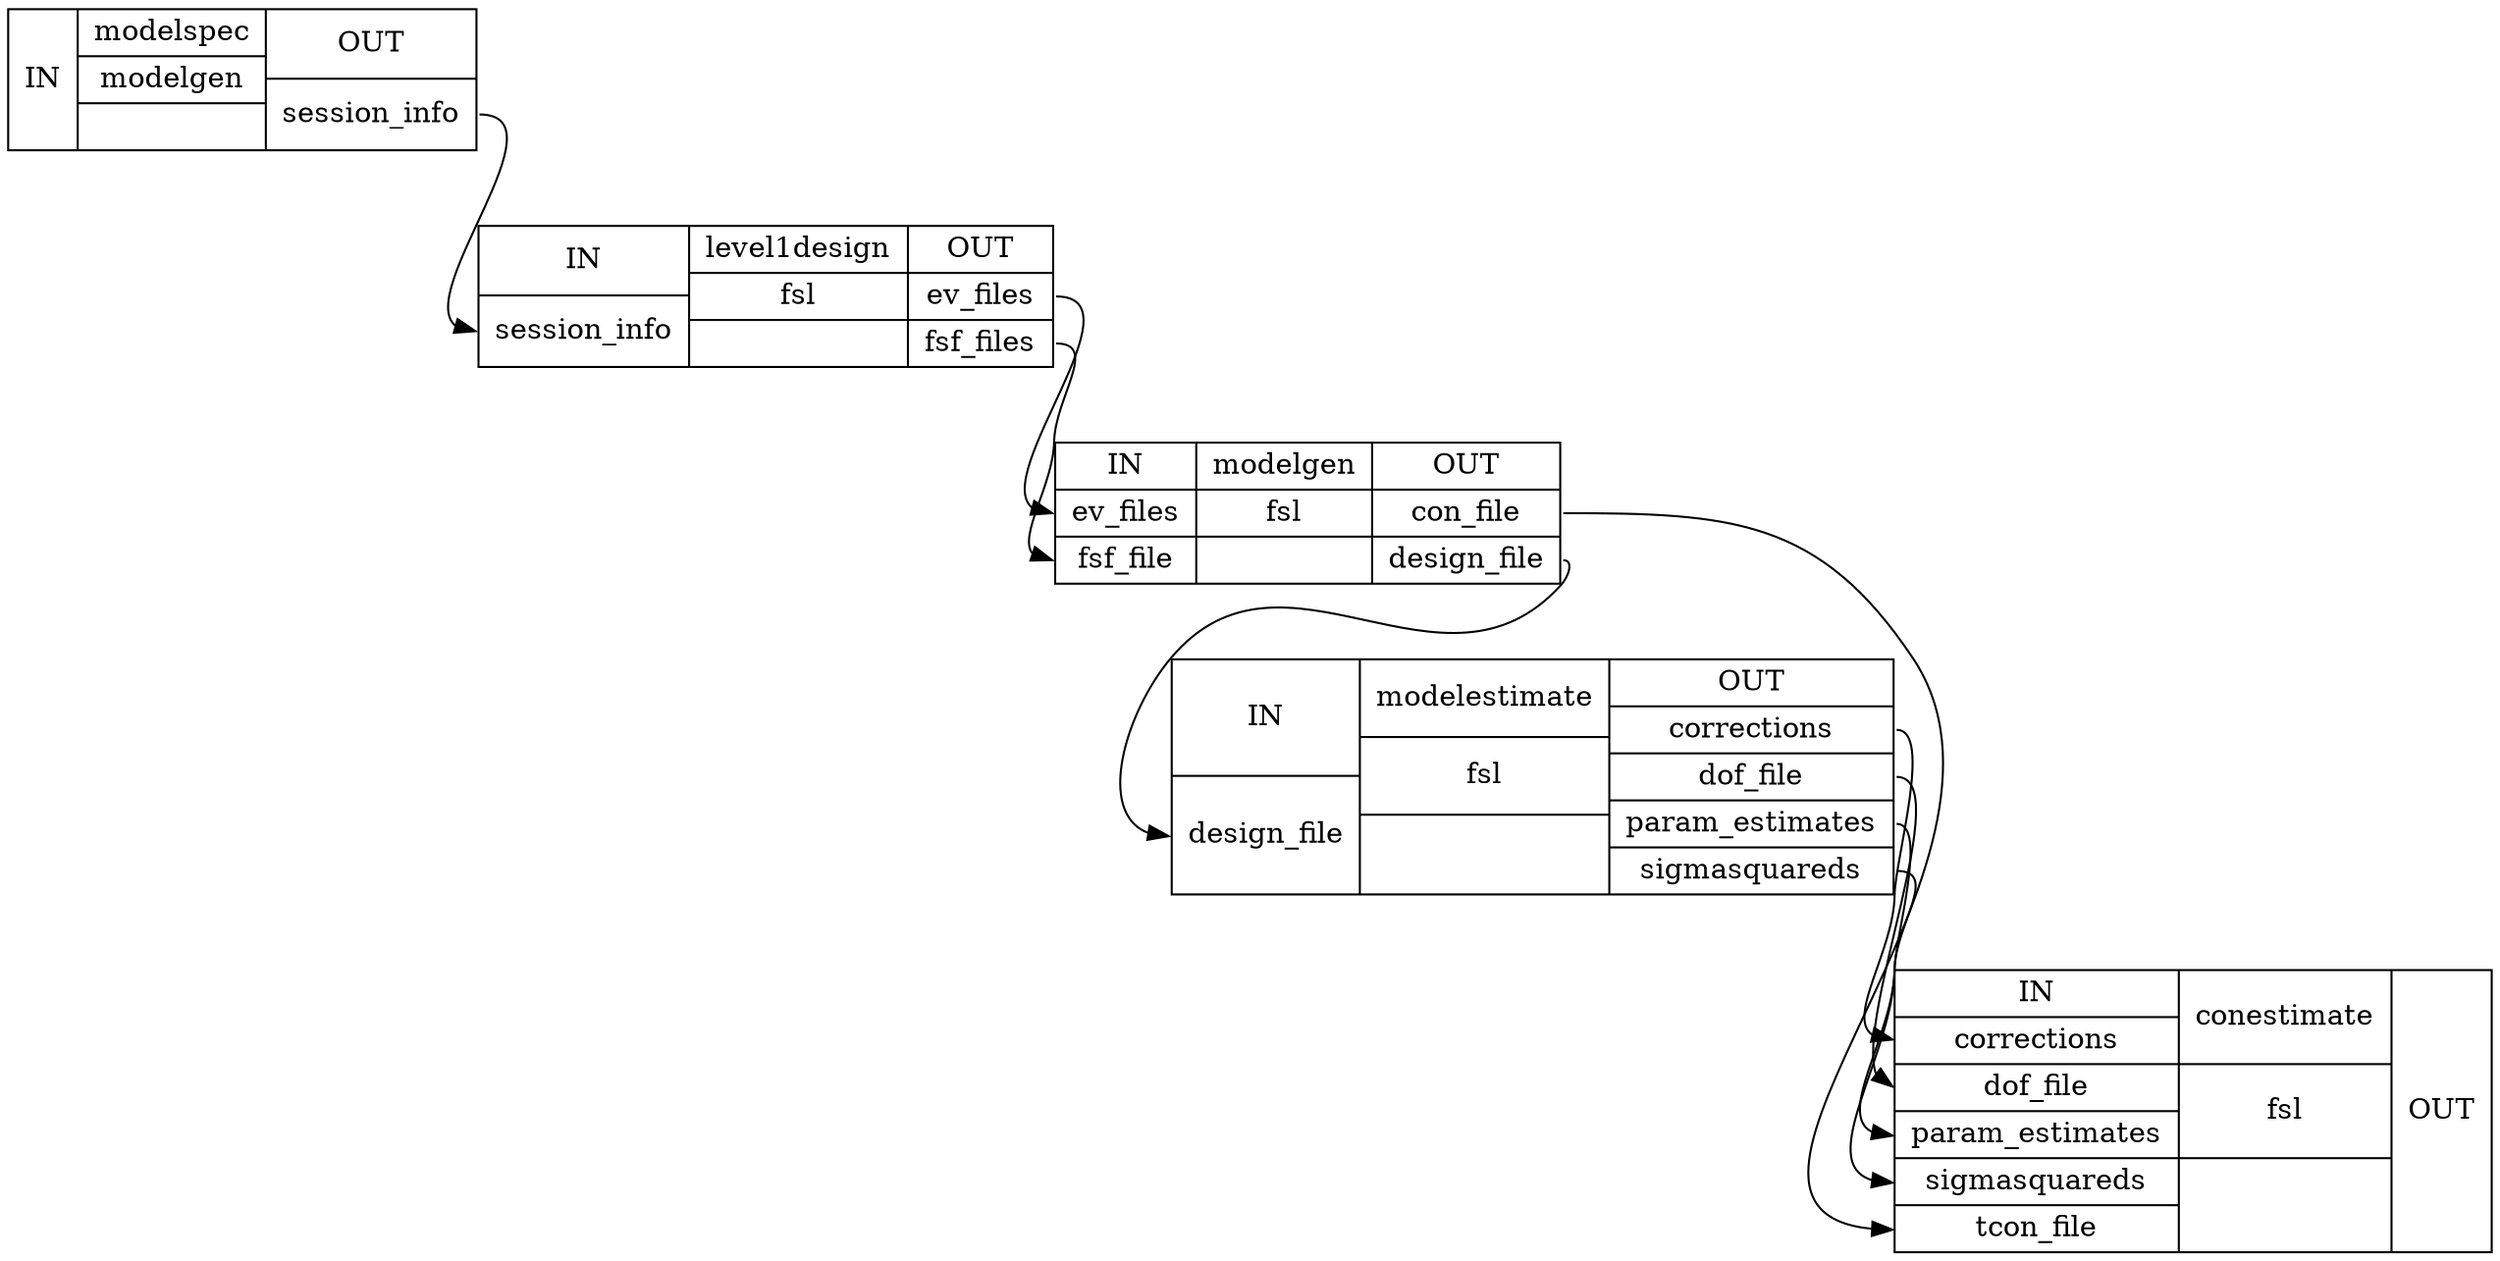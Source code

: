 digraph structs {
node [shape=record];
modelfitmodelspec [label="{IN}|{ modelspec | modelgen |  }|{OUT|<outsessioninfo> session_info}"];
modelfitlevel1design [label="{IN|<insessioninfo> session_info}|{ level1design | fsl |  }|{OUT|<outevfiles> ev_files|<outfsffiles> fsf_files}"];
modelfitmodelgen [label="{IN|<inevfiles> ev_files|<infsffile> fsf_file}|{ modelgen | fsl |  }|{OUT|<outconfile> con_file|<outdesignfile> design_file}"];
modelfitmodelestimate [label="{IN|<indesignfile> design_file}|{ modelestimate | fsl |  }|{OUT|<outcorrections> corrections|<outdoffile> dof_file|<outparamestimates> param_estimates|<outsigmasquareds> sigmasquareds}"];
modelfitconestimate [label="{IN|<incorrections> corrections|<indoffile> dof_file|<inparamestimates> param_estimates|<insigmasquareds> sigmasquareds|<intconfile> tcon_file}|{ conestimate | fsl |  }|{OUT}"];
modelfitlevel1design:outevfiles:e -> modelfitmodelgen:inevfiles:w;
modelfitlevel1design:outfsffiles:e -> modelfitmodelgen:infsffile:w;
modelfitmodelestimate:outcorrections:e -> modelfitconestimate:incorrections:w;
modelfitmodelestimate:outdoffile:e -> modelfitconestimate:indoffile:w;
modelfitmodelestimate:outparamestimates:e -> modelfitconestimate:inparamestimates:w;
modelfitmodelestimate:outsigmasquareds:e -> modelfitconestimate:insigmasquareds:w;
modelfitmodelgen:outconfile:e -> modelfitconestimate:intconfile:w;
modelfitmodelgen:outdesignfile:e -> modelfitmodelestimate:indesignfile:w;
modelfitmodelspec:outsessioninfo:e -> modelfitlevel1design:insessioninfo:w;
}